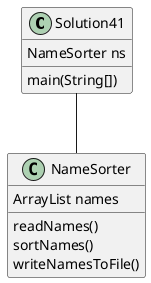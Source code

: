 @startuml
'https://plantuml.com/sequence-diagram


class Solution41 {
NameSorter ns
main(String[])
}
' these are all in the same class because otherwise there would be a class with only one method
class NameSorter{
ArrayList names
readNames()
sortNames()
writeNamesToFile()
}
Solution41 -- NameSorter

@enduml